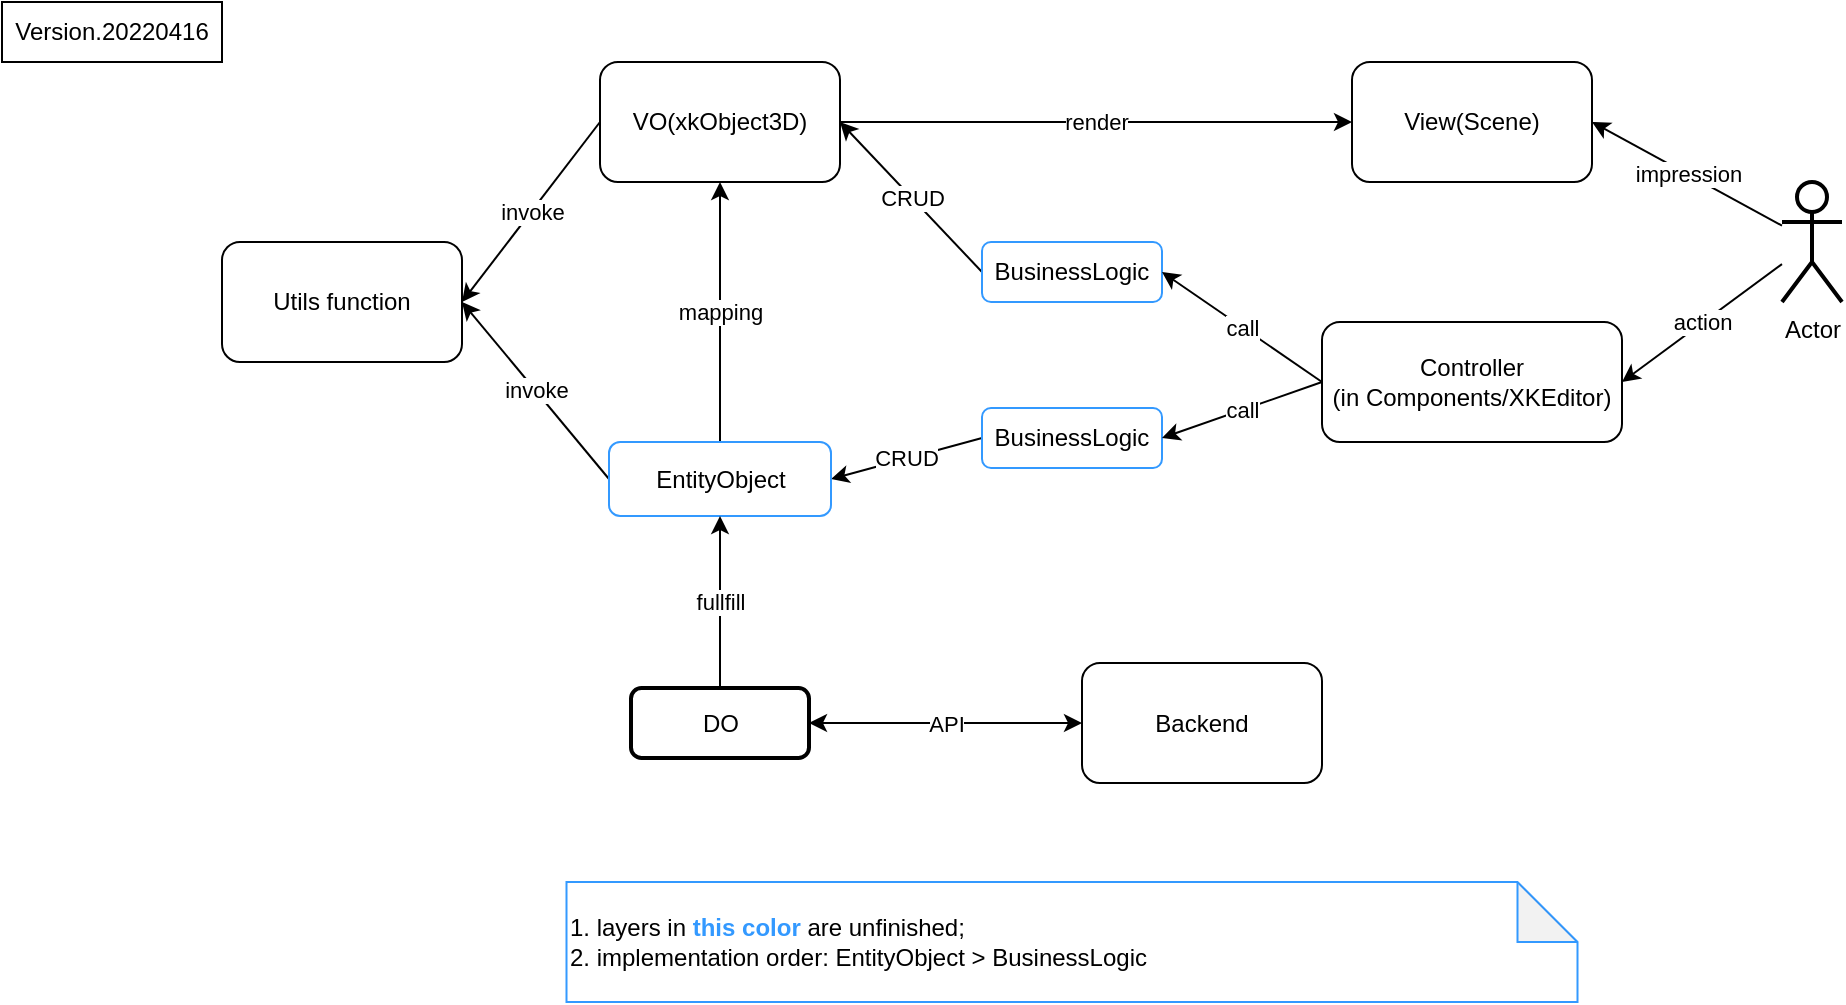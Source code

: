 <mxfile version="17.4.4" type="github">
  <diagram id="JaGVW_5ovRFz3j2fczCU" name="Page-1">
    <mxGraphModel dx="1426" dy="705" grid="1" gridSize="10" guides="1" tooltips="1" connect="1" arrows="1" fold="1" page="1" pageScale="1" pageWidth="1169" pageHeight="827" math="0" shadow="0">
      <root>
        <mxCell id="0" />
        <mxCell id="1" parent="0" />
        <mxCell id="IXbgBEkXsOHuijBsvvHf-1" value="VO(xkObject3D)" style="rounded=1;whiteSpace=wrap;html=1;fillColor=none;" parent="1" vertex="1">
          <mxGeometry x="309" y="40" width="120" height="60" as="geometry" />
        </mxCell>
        <mxCell id="IXbgBEkXsOHuijBsvvHf-6" value="Utils function" style="rounded=1;whiteSpace=wrap;html=1;fillColor=none;" parent="1" vertex="1">
          <mxGeometry x="120" y="130" width="120" height="60" as="geometry" />
        </mxCell>
        <mxCell id="IXbgBEkXsOHuijBsvvHf-7" value="View(Scene)" style="rounded=1;whiteSpace=wrap;html=1;fillColor=none;" parent="1" vertex="1">
          <mxGeometry x="685" y="40" width="120" height="60" as="geometry" />
        </mxCell>
        <mxCell id="IXbgBEkXsOHuijBsvvHf-8" value="Backend" style="rounded=1;whiteSpace=wrap;html=1;fillColor=none;" parent="1" vertex="1">
          <mxGeometry x="550" y="340.5" width="120" height="60" as="geometry" />
        </mxCell>
        <mxCell id="IXbgBEkXsOHuijBsvvHf-9" value="API" style="endArrow=classic;startArrow=classic;html=1;rounded=0;entryX=0;entryY=0.5;entryDx=0;entryDy=0;exitX=1;exitY=0.5;exitDx=0;exitDy=0;" parent="1" source="IXbgBEkXsOHuijBsvvHf-4" target="IXbgBEkXsOHuijBsvvHf-8" edge="1">
          <mxGeometry width="50" height="50" relative="1" as="geometry">
            <mxPoint x="520" y="570" as="sourcePoint" />
            <mxPoint x="550" y="403" as="targetPoint" />
          </mxGeometry>
        </mxCell>
        <mxCell id="IXbgBEkXsOHuijBsvvHf-11" value="render" style="endArrow=classic;html=1;rounded=0;exitX=1;exitY=0.5;exitDx=0;exitDy=0;entryX=0;entryY=0.5;entryDx=0;entryDy=0;" parent="1" source="IXbgBEkXsOHuijBsvvHf-1" target="IXbgBEkXsOHuijBsvvHf-7" edge="1">
          <mxGeometry width="50" height="50" relative="1" as="geometry">
            <mxPoint x="220" y="373" as="sourcePoint" />
            <mxPoint x="270" y="323" as="targetPoint" />
          </mxGeometry>
        </mxCell>
        <mxCell id="IXbgBEkXsOHuijBsvvHf-14" value="mapping" style="endArrow=classic;html=1;rounded=0;exitX=0.5;exitY=0;exitDx=0;exitDy=0;entryX=0.5;entryY=1;entryDx=0;entryDy=0;" parent="1" source="IXbgBEkXsOHuijBsvvHf-3" target="IXbgBEkXsOHuijBsvvHf-1" edge="1">
          <mxGeometry width="50" height="50" relative="1" as="geometry">
            <mxPoint x="420" y="470" as="sourcePoint" />
            <mxPoint x="270" y="323" as="targetPoint" />
          </mxGeometry>
        </mxCell>
        <mxCell id="IXbgBEkXsOHuijBsvvHf-17" value="invoke" style="endArrow=classic;html=1;rounded=0;exitX=0;exitY=0.5;exitDx=0;exitDy=0;entryX=1;entryY=0.5;entryDx=0;entryDy=0;" parent="1" source="IXbgBEkXsOHuijBsvvHf-1" target="IXbgBEkXsOHuijBsvvHf-6" edge="1">
          <mxGeometry width="50" height="50" relative="1" as="geometry">
            <mxPoint x="190" y="103" as="sourcePoint" />
            <mxPoint x="240" y="53" as="targetPoint" />
          </mxGeometry>
        </mxCell>
        <mxCell id="IXbgBEkXsOHuijBsvvHf-18" value="invoke" style="endArrow=classic;html=1;rounded=0;exitX=0;exitY=0.5;exitDx=0;exitDy=0;entryX=1;entryY=0.5;entryDx=0;entryDy=0;" parent="1" source="IXbgBEkXsOHuijBsvvHf-3" edge="1" target="IXbgBEkXsOHuijBsvvHf-6">
          <mxGeometry width="50" height="50" relative="1" as="geometry">
            <mxPoint x="330" y="600" as="sourcePoint" />
            <mxPoint x="180" y="243" as="targetPoint" />
          </mxGeometry>
        </mxCell>
        <mxCell id="IXbgBEkXsOHuijBsvvHf-19" value="Controller&lt;br&gt;(in Components/XKEditor)" style="rounded=1;whiteSpace=wrap;html=1;fillColor=none;" parent="1" vertex="1">
          <mxGeometry x="670" y="170" width="150" height="60" as="geometry" />
        </mxCell>
        <mxCell id="IXbgBEkXsOHuijBsvvHf-21" value="CRUD" style="endArrow=classic;html=1;rounded=0;exitX=0;exitY=0.5;exitDx=0;exitDy=0;entryX=1;entryY=0.5;entryDx=0;entryDy=0;" parent="1" source="HOT26bm5cS2yICaUvbNi-10" target="IXbgBEkXsOHuijBsvvHf-1" edge="1">
          <mxGeometry width="50" height="50" relative="1" as="geometry">
            <mxPoint x="220" y="353" as="sourcePoint" />
            <mxPoint x="560" y="243" as="targetPoint" />
          </mxGeometry>
        </mxCell>
        <mxCell id="IXbgBEkXsOHuijBsvvHf-22" value="CRUD" style="endArrow=classic;html=1;rounded=0;entryX=1;entryY=0.5;entryDx=0;entryDy=0;exitX=0;exitY=0.5;exitDx=0;exitDy=0;" parent="1" source="HOT26bm5cS2yICaUvbNi-4" target="IXbgBEkXsOHuijBsvvHf-3" edge="1">
          <mxGeometry width="50" height="50" relative="1" as="geometry">
            <mxPoint x="540" y="300" as="sourcePoint" />
            <mxPoint x="520" y="570" as="targetPoint" />
          </mxGeometry>
        </mxCell>
        <mxCell id="IXbgBEkXsOHuijBsvvHf-23" value="Actor" style="shape=umlActor;verticalLabelPosition=bottom;verticalAlign=top;html=1;outlineConnect=0;strokeWidth=2;fillColor=none;" parent="1" vertex="1">
          <mxGeometry x="900" y="100" width="30" height="60" as="geometry" />
        </mxCell>
        <mxCell id="IXbgBEkXsOHuijBsvvHf-27" value="impression" style="endArrow=classic;html=1;rounded=0;entryX=1;entryY=0.5;entryDx=0;entryDy=0;" parent="1" source="IXbgBEkXsOHuijBsvvHf-23" target="IXbgBEkXsOHuijBsvvHf-7" edge="1">
          <mxGeometry width="50" height="50" relative="1" as="geometry">
            <mxPoint x="460" y="383" as="sourcePoint" />
            <mxPoint x="510" y="333" as="targetPoint" />
          </mxGeometry>
        </mxCell>
        <mxCell id="IXbgBEkXsOHuijBsvvHf-28" value="action" style="endArrow=classic;html=1;rounded=0;entryX=1;entryY=0.5;entryDx=0;entryDy=0;" parent="1" target="IXbgBEkXsOHuijBsvvHf-19" edge="1" source="IXbgBEkXsOHuijBsvvHf-23">
          <mxGeometry width="50" height="50" relative="1" as="geometry">
            <mxPoint x="870" y="180" as="sourcePoint" />
            <mxPoint x="760" y="123" as="targetPoint" />
          </mxGeometry>
        </mxCell>
        <mxCell id="IXbgBEkXsOHuijBsvvHf-29" value="Version.20220416" style="rounded=0;whiteSpace=wrap;html=1;strokeWidth=1;fillColor=none;" parent="1" vertex="1">
          <mxGeometry x="10" y="10" width="110" height="30" as="geometry" />
        </mxCell>
        <mxCell id="IXbgBEkXsOHuijBsvvHf-3" value="EntityObject" style="rounded=1;whiteSpace=wrap;html=1;fillColor=none;strokeColor=#3399FF;" parent="1" vertex="1">
          <mxGeometry x="313.5" y="230" width="111" height="37" as="geometry" />
        </mxCell>
        <mxCell id="IXbgBEkXsOHuijBsvvHf-4" value="DO" style="rounded=1;whiteSpace=wrap;html=1;fillColor=none;strokeWidth=2;" parent="1" vertex="1">
          <mxGeometry x="324.5" y="353" width="89" height="35" as="geometry" />
        </mxCell>
        <mxCell id="HOT26bm5cS2yICaUvbNi-3" value="fullfill" style="endArrow=classic;html=1;rounded=0;entryX=0.5;entryY=1;entryDx=0;entryDy=0;exitX=0.5;exitY=0;exitDx=0;exitDy=0;" edge="1" parent="1" source="IXbgBEkXsOHuijBsvvHf-4" target="IXbgBEkXsOHuijBsvvHf-3">
          <mxGeometry width="50" height="50" relative="1" as="geometry">
            <mxPoint x="374" y="360" as="sourcePoint" />
            <mxPoint x="610" y="340" as="targetPoint" />
          </mxGeometry>
        </mxCell>
        <mxCell id="HOT26bm5cS2yICaUvbNi-4" value="BusinessLogic" style="whiteSpace=wrap;html=1;strokeColor=#3399FF;rounded=1;rotation=0;fillColor=none;" vertex="1" parent="1">
          <mxGeometry x="500" y="213" width="90" height="30" as="geometry" />
        </mxCell>
        <mxCell id="HOT26bm5cS2yICaUvbNi-7" value="call" style="endArrow=classic;html=1;rounded=0;entryX=1;entryY=0.5;entryDx=0;entryDy=0;exitX=0;exitY=0.5;exitDx=0;exitDy=0;" edge="1" parent="1" source="IXbgBEkXsOHuijBsvvHf-19" target="HOT26bm5cS2yICaUvbNi-4">
          <mxGeometry width="50" height="50" relative="1" as="geometry">
            <mxPoint x="620" y="210" as="sourcePoint" />
            <mxPoint x="610" y="340" as="targetPoint" />
          </mxGeometry>
        </mxCell>
        <mxCell id="HOT26bm5cS2yICaUvbNi-10" value="BusinessLogic" style="whiteSpace=wrap;html=1;strokeColor=#3399FF;rounded=1;rotation=0;fillColor=none;" vertex="1" parent="1">
          <mxGeometry x="500" y="130" width="90" height="30" as="geometry" />
        </mxCell>
        <mxCell id="HOT26bm5cS2yICaUvbNi-11" value="call" style="endArrow=classic;html=1;rounded=0;entryX=1;entryY=0.5;entryDx=0;entryDy=0;exitX=0;exitY=0.5;exitDx=0;exitDy=0;" edge="1" parent="1" source="IXbgBEkXsOHuijBsvvHf-19" target="HOT26bm5cS2yICaUvbNi-10">
          <mxGeometry width="50" height="50" relative="1" as="geometry">
            <mxPoint x="735" y="213" as="sourcePoint" />
            <mxPoint x="620" y="256.5" as="targetPoint" />
          </mxGeometry>
        </mxCell>
        <mxCell id="HOT26bm5cS2yICaUvbNi-13" value="1. layers in &lt;font color=&quot;#3399ff&quot; style=&quot;font-weight: bold&quot;&gt;this color&lt;/font&gt; are unfinished;&lt;br&gt;2. implementation order: EntityObject &amp;gt; BusinessLogic" style="shape=note;whiteSpace=wrap;html=1;backgroundOutline=1;darkOpacity=0.05;rounded=1;strokeColor=#3399FF;align=left;" vertex="1" parent="1">
          <mxGeometry x="292.25" y="450" width="505.5" height="60" as="geometry" />
        </mxCell>
      </root>
    </mxGraphModel>
  </diagram>
</mxfile>
